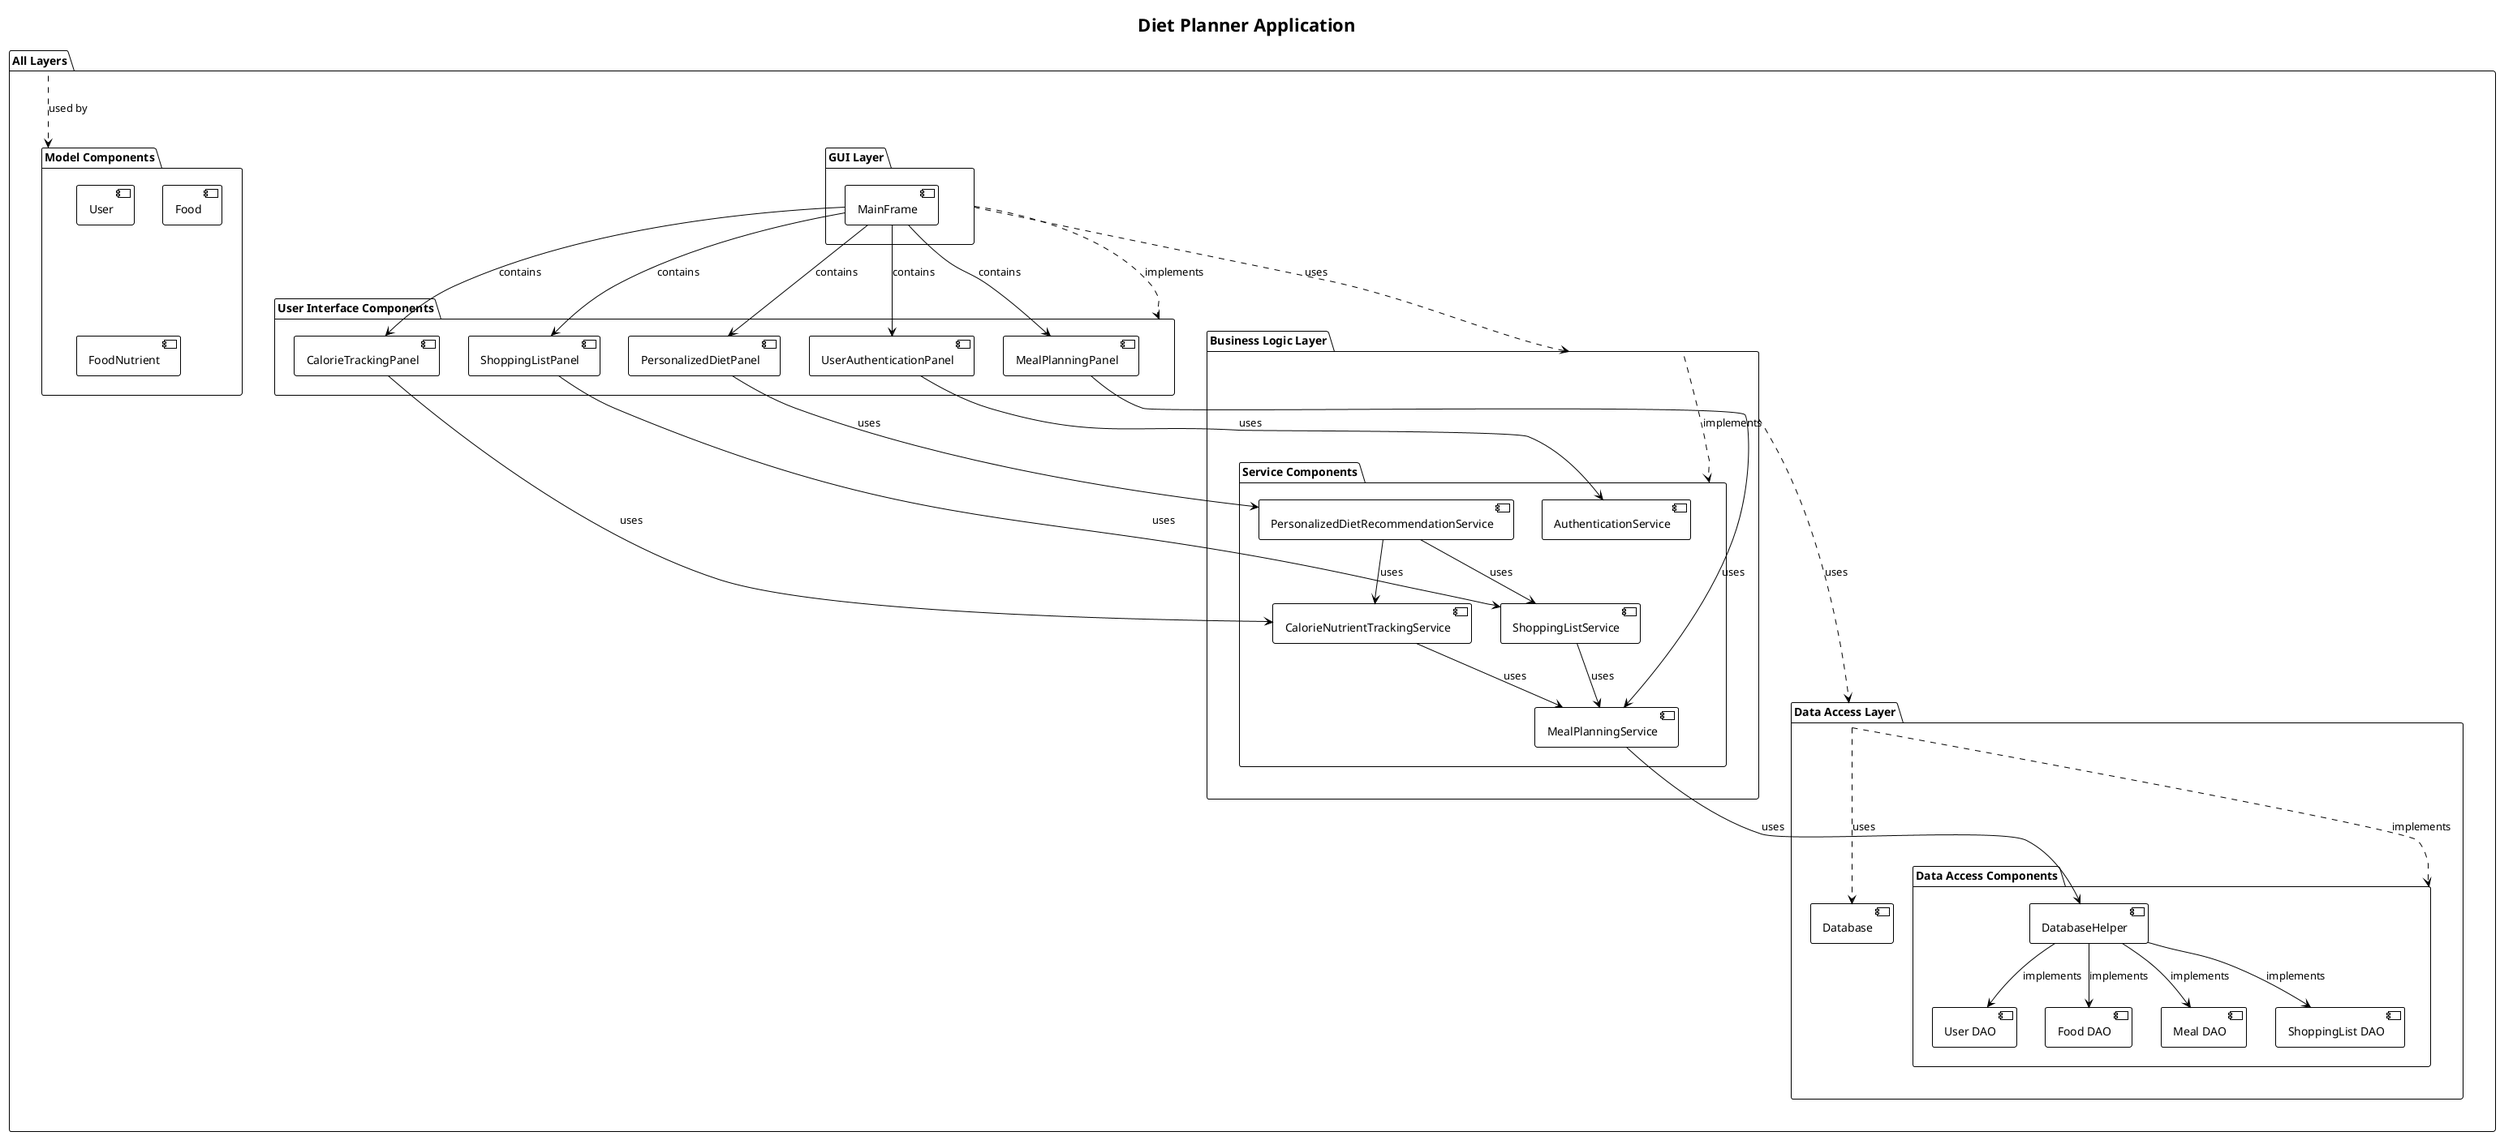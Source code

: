 @startuml
!theme plain
title Diet Planner Application

package "All Layers" {
  package "GUI Layer" {
    component [MainFrame]
  }
  
  package "User Interface Components" {
    component [UserAuthenticationPanel]
    component [PersonalizedDietPanel]
    component [CalorieTrackingPanel]
    component [ShoppingListPanel]
    component [MealPlanningPanel]
    
    [MainFrame] --> [UserAuthenticationPanel] : contains
    [MainFrame] --> [PersonalizedDietPanel] : contains
    [MainFrame] --> [CalorieTrackingPanel] : contains
    [MainFrame] --> [ShoppingListPanel] : contains
    [MainFrame] --> [MealPlanningPanel] : contains
  }
  
  package "Business Logic Layer" {
    package "Service Components" {
      component [AuthenticationService]
      component [PersonalizedDietRecommendationService]
      component [CalorieNutrientTrackingService]
      component [ShoppingListService]
      component [MealPlanningService]
    }
  }
  
  package "Data Access Layer" {
    component [Database]
    
    package "Data Access Components" {
      component [DatabaseHelper]
      component [User DAO]
      component [Food DAO]
      component [Meal DAO]
      component [ShoppingList DAO]
    }
  }
  
  package "Model Components" {
    component [User]
    component [Food]
    component [FoodNutrient]
  }
}

' GUI Layer relationships
[GUI Layer] ..> [Business Logic Layer] : uses
[GUI Layer] ..> [User Interface Components] : implements

' UI Components to Service relationships
[UserAuthenticationPanel] --> [AuthenticationService] : uses
[PersonalizedDietPanel] --> [PersonalizedDietRecommendationService] : uses
[CalorieTrackingPanel] --> [CalorieNutrientTrackingService] : uses
[ShoppingListPanel] --> [ShoppingListService] : uses
[MealPlanningPanel] --> [MealPlanningService] : uses

' Business Logic Layer relationships
[Business Logic Layer] ..> [Data Access Layer] : uses
[Business Logic Layer] ..> [Service Components] : implements

' Service to Service relationships
[PersonalizedDietRecommendationService] --> [CalorieNutrientTrackingService] : uses
[PersonalizedDietRecommendationService] --> [ShoppingListService] : uses
[CalorieNutrientTrackingService] --> [MealPlanningService] : uses
[ShoppingListService] --> [MealPlanningService] : uses

' Data Access Layer relationships
[Data Access Layer] ..> [Database] : uses
[Data Access Layer] ..> [Data Access Components] : implements

' Service to DAO relationships
[MealPlanningService] --> [DatabaseHelper] : uses

' DatabaseHelper to DAO relationships
[DatabaseHelper] --> [User DAO] : implements
[DatabaseHelper] --> [Food DAO] : implements
[DatabaseHelper] --> [Meal DAO] : implements
[DatabaseHelper] --> [ShoppingList DAO] : implements

' Model relationships
[All Layers] ..> [Model Components] : used by

@enduml